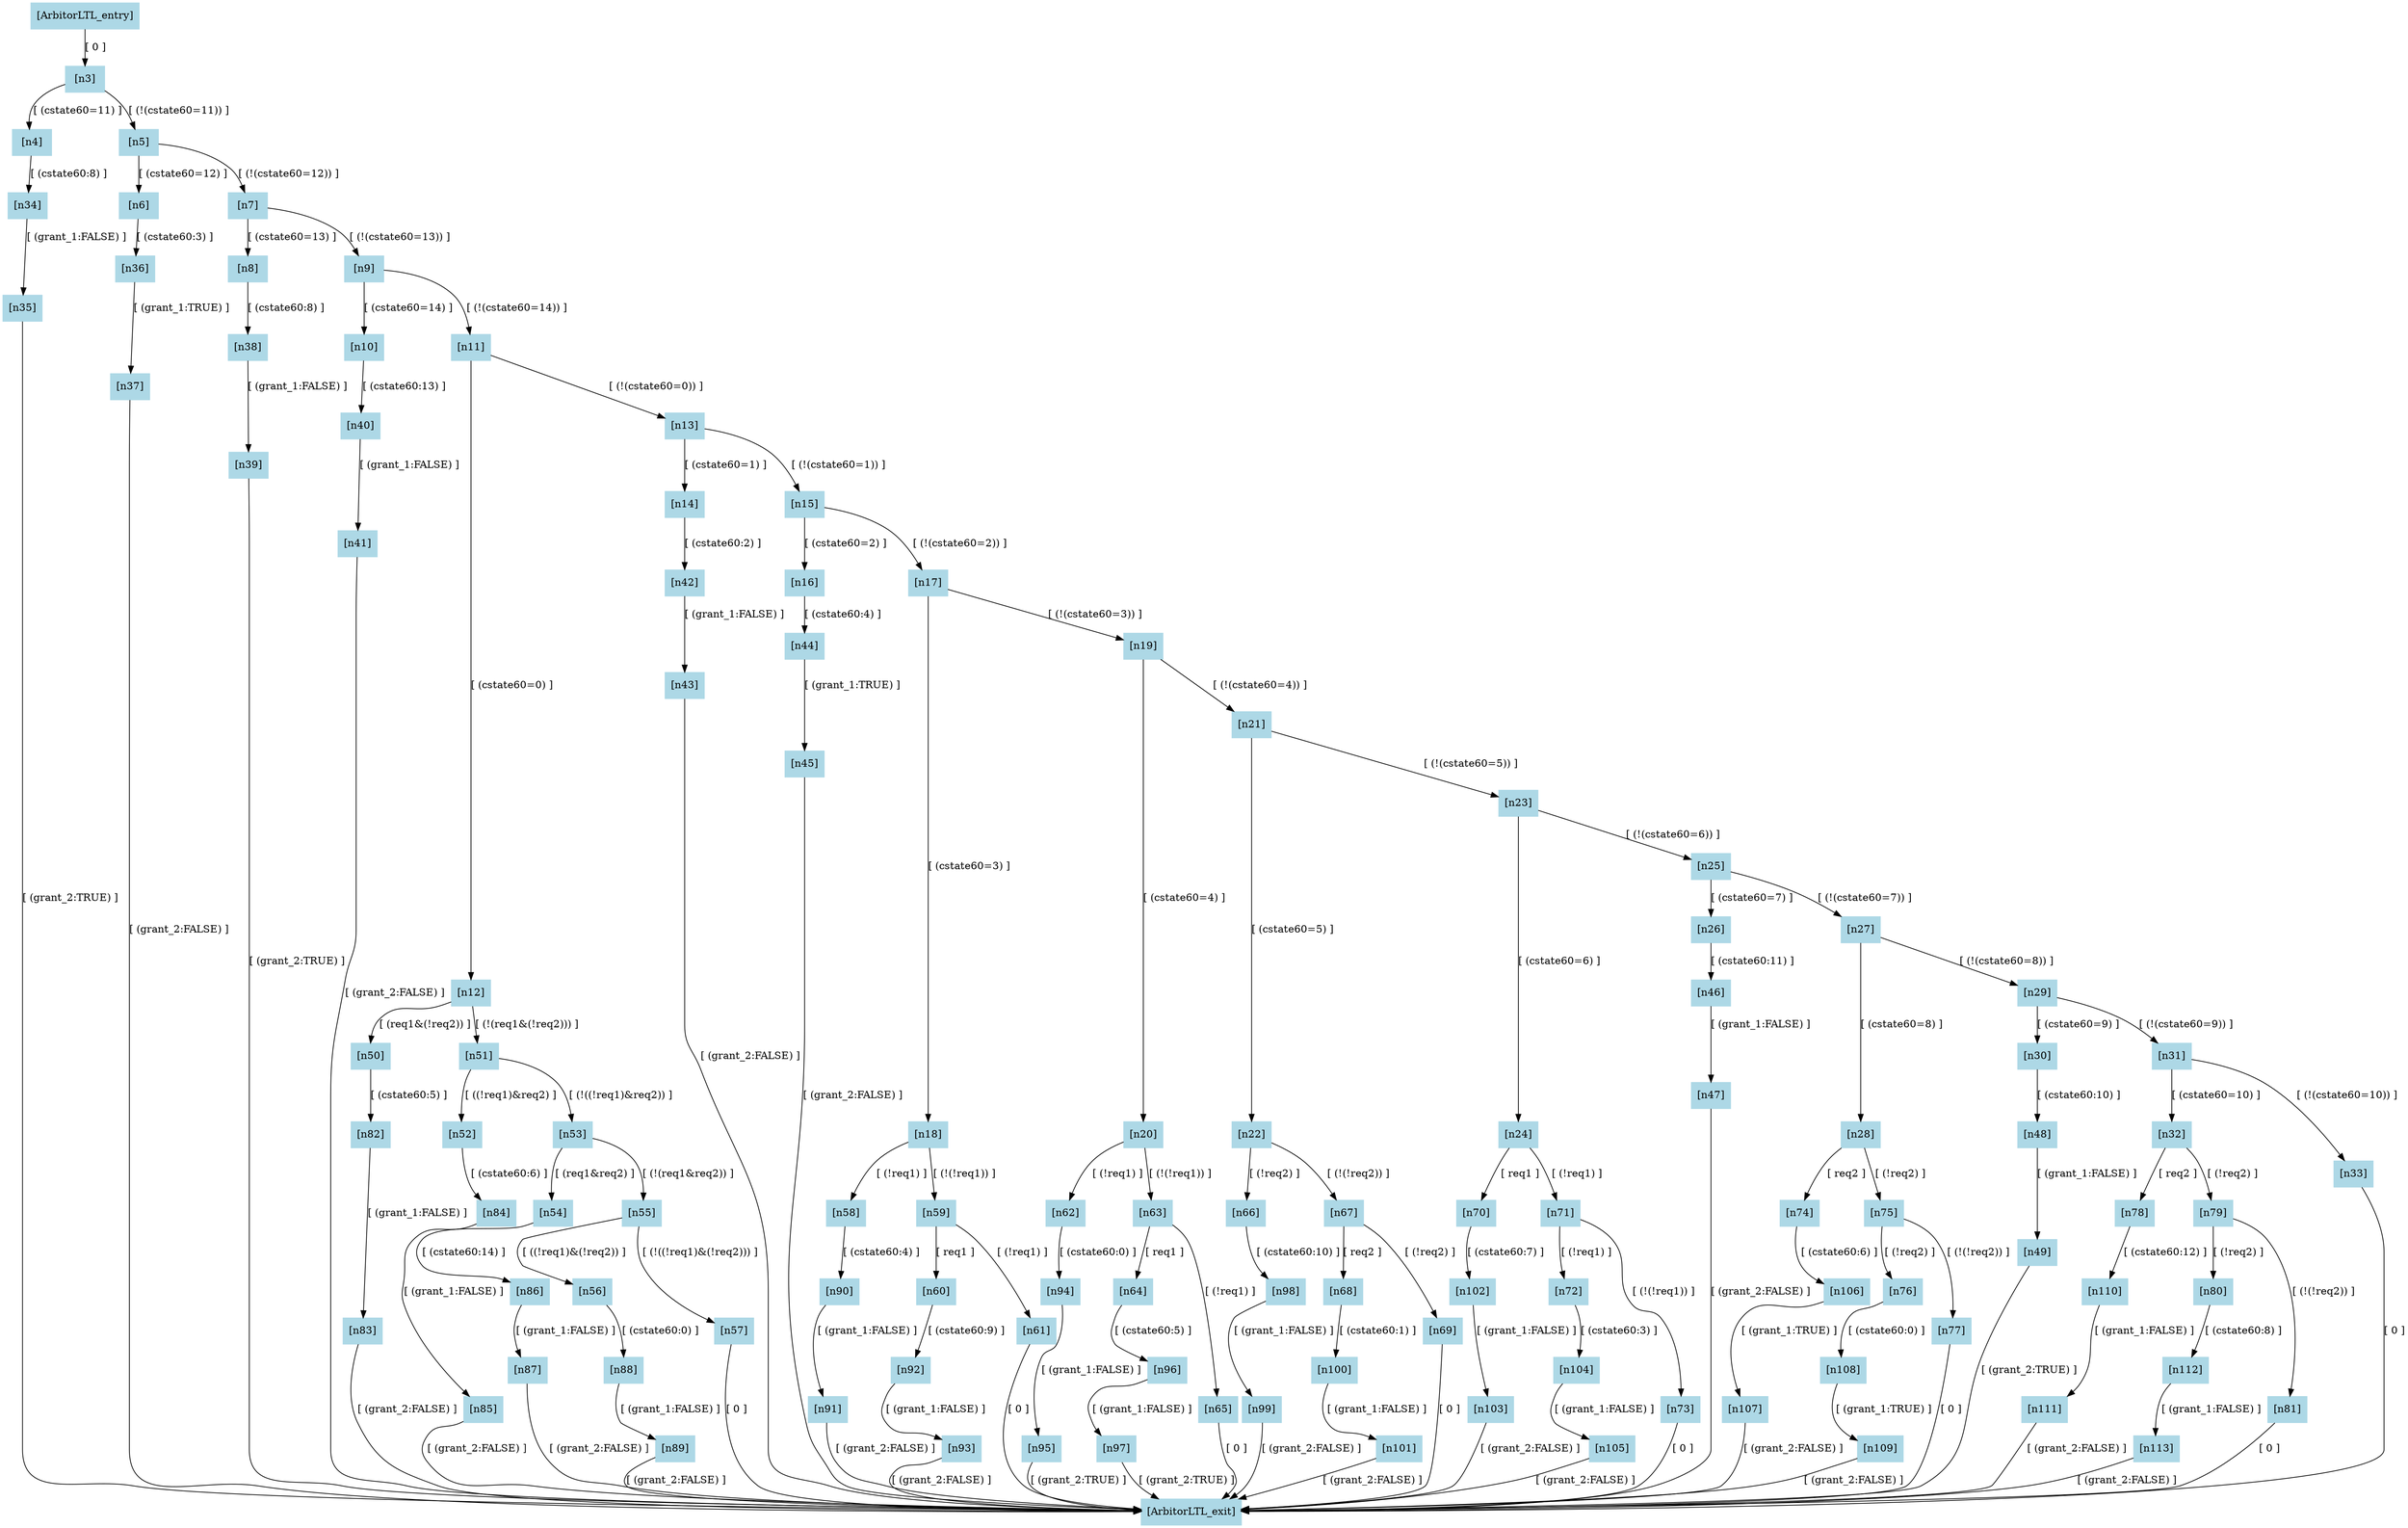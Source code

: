 digraph "ArbitorLTL" {
"[ArbitorLTL_entry]" [label="[ArbitorLTL_entry]", color=lightblue,style=filled,shape=box]
"[n3]" [label="[n3]", color=lightblue,style=filled,shape=box]
"[n4]" [label="[n4]", color=lightblue,style=filled,shape=box]
"[n5]" [label="[n5]", color=lightblue,style=filled,shape=box]
"[n6]" [label="[n6]", color=lightblue,style=filled,shape=box]
"[n7]" [label="[n7]", color=lightblue,style=filled,shape=box]
"[n8]" [label="[n8]", color=lightblue,style=filled,shape=box]
"[n9]" [label="[n9]", color=lightblue,style=filled,shape=box]
"[n10]" [label="[n10]", color=lightblue,style=filled,shape=box]
"[n11]" [label="[n11]", color=lightblue,style=filled,shape=box]
"[n12]" [label="[n12]", color=lightblue,style=filled,shape=box]
"[n13]" [label="[n13]", color=lightblue,style=filled,shape=box]
"[n14]" [label="[n14]", color=lightblue,style=filled,shape=box]
"[n15]" [label="[n15]", color=lightblue,style=filled,shape=box]
"[n16]" [label="[n16]", color=lightblue,style=filled,shape=box]
"[n17]" [label="[n17]", color=lightblue,style=filled,shape=box]
"[n18]" [label="[n18]", color=lightblue,style=filled,shape=box]
"[n19]" [label="[n19]", color=lightblue,style=filled,shape=box]
"[n20]" [label="[n20]", color=lightblue,style=filled,shape=box]
"[n21]" [label="[n21]", color=lightblue,style=filled,shape=box]
"[n22]" [label="[n22]", color=lightblue,style=filled,shape=box]
"[n23]" [label="[n23]", color=lightblue,style=filled,shape=box]
"[n24]" [label="[n24]", color=lightblue,style=filled,shape=box]
"[n25]" [label="[n25]", color=lightblue,style=filled,shape=box]
"[n26]" [label="[n26]", color=lightblue,style=filled,shape=box]
"[n27]" [label="[n27]", color=lightblue,style=filled,shape=box]
"[n28]" [label="[n28]", color=lightblue,style=filled,shape=box]
"[n29]" [label="[n29]", color=lightblue,style=filled,shape=box]
"[n30]" [label="[n30]", color=lightblue,style=filled,shape=box]
"[n31]" [label="[n31]", color=lightblue,style=filled,shape=box]
"[n32]" [label="[n32]", color=lightblue,style=filled,shape=box]
"[n33]" [label="[n33]", color=lightblue,style=filled,shape=box]
"[n34]" [label="[n34]", color=lightblue,style=filled,shape=box]
"[n35]" [label="[n35]", color=lightblue,style=filled,shape=box]
"[n36]" [label="[n36]", color=lightblue,style=filled,shape=box]
"[n37]" [label="[n37]", color=lightblue,style=filled,shape=box]
"[n38]" [label="[n38]", color=lightblue,style=filled,shape=box]
"[n39]" [label="[n39]", color=lightblue,style=filled,shape=box]
"[n40]" [label="[n40]", color=lightblue,style=filled,shape=box]
"[n41]" [label="[n41]", color=lightblue,style=filled,shape=box]
"[n42]" [label="[n42]", color=lightblue,style=filled,shape=box]
"[n43]" [label="[n43]", color=lightblue,style=filled,shape=box]
"[n44]" [label="[n44]", color=lightblue,style=filled,shape=box]
"[n45]" [label="[n45]", color=lightblue,style=filled,shape=box]
"[n46]" [label="[n46]", color=lightblue,style=filled,shape=box]
"[n47]" [label="[n47]", color=lightblue,style=filled,shape=box]
"[n48]" [label="[n48]", color=lightblue,style=filled,shape=box]
"[n49]" [label="[n49]", color=lightblue,style=filled,shape=box]
"[n50]" [label="[n50]", color=lightblue,style=filled,shape=box]
"[n51]" [label="[n51]", color=lightblue,style=filled,shape=box]
"[n52]" [label="[n52]", color=lightblue,style=filled,shape=box]
"[n53]" [label="[n53]", color=lightblue,style=filled,shape=box]
"[n54]" [label="[n54]", color=lightblue,style=filled,shape=box]
"[n55]" [label="[n55]", color=lightblue,style=filled,shape=box]
"[n56]" [label="[n56]", color=lightblue,style=filled,shape=box]
"[n57]" [label="[n57]", color=lightblue,style=filled,shape=box]
"[n58]" [label="[n58]", color=lightblue,style=filled,shape=box]
"[n59]" [label="[n59]", color=lightblue,style=filled,shape=box]
"[n60]" [label="[n60]", color=lightblue,style=filled,shape=box]
"[n61]" [label="[n61]", color=lightblue,style=filled,shape=box]
"[n62]" [label="[n62]", color=lightblue,style=filled,shape=box]
"[n63]" [label="[n63]", color=lightblue,style=filled,shape=box]
"[n64]" [label="[n64]", color=lightblue,style=filled,shape=box]
"[n65]" [label="[n65]", color=lightblue,style=filled,shape=box]
"[n66]" [label="[n66]", color=lightblue,style=filled,shape=box]
"[n67]" [label="[n67]", color=lightblue,style=filled,shape=box]
"[n68]" [label="[n68]", color=lightblue,style=filled,shape=box]
"[n69]" [label="[n69]", color=lightblue,style=filled,shape=box]
"[n70]" [label="[n70]", color=lightblue,style=filled,shape=box]
"[n71]" [label="[n71]", color=lightblue,style=filled,shape=box]
"[n72]" [label="[n72]", color=lightblue,style=filled,shape=box]
"[n73]" [label="[n73]", color=lightblue,style=filled,shape=box]
"[n74]" [label="[n74]", color=lightblue,style=filled,shape=box]
"[n75]" [label="[n75]", color=lightblue,style=filled,shape=box]
"[n76]" [label="[n76]", color=lightblue,style=filled,shape=box]
"[n77]" [label="[n77]", color=lightblue,style=filled,shape=box]
"[n78]" [label="[n78]", color=lightblue,style=filled,shape=box]
"[n79]" [label="[n79]", color=lightblue,style=filled,shape=box]
"[n80]" [label="[n80]", color=lightblue,style=filled,shape=box]
"[n81]" [label="[n81]", color=lightblue,style=filled,shape=box]
"[n82]" [label="[n82]", color=lightblue,style=filled,shape=box]
"[n83]" [label="[n83]", color=lightblue,style=filled,shape=box]
"[n84]" [label="[n84]", color=lightblue,style=filled,shape=box]
"[n85]" [label="[n85]", color=lightblue,style=filled,shape=box]
"[n86]" [label="[n86]", color=lightblue,style=filled,shape=box]
"[n87]" [label="[n87]", color=lightblue,style=filled,shape=box]
"[n88]" [label="[n88]", color=lightblue,style=filled,shape=box]
"[n89]" [label="[n89]", color=lightblue,style=filled,shape=box]
"[n90]" [label="[n90]", color=lightblue,style=filled,shape=box]
"[n91]" [label="[n91]", color=lightblue,style=filled,shape=box]
"[n92]" [label="[n92]", color=lightblue,style=filled,shape=box]
"[n93]" [label="[n93]", color=lightblue,style=filled,shape=box]
"[n94]" [label="[n94]", color=lightblue,style=filled,shape=box]
"[n95]" [label="[n95]", color=lightblue,style=filled,shape=box]
"[n96]" [label="[n96]", color=lightblue,style=filled,shape=box]
"[n97]" [label="[n97]", color=lightblue,style=filled,shape=box]
"[n98]" [label="[n98]", color=lightblue,style=filled,shape=box]
"[n99]" [label="[n99]", color=lightblue,style=filled,shape=box]
"[n100]" [label="[n100]", color=lightblue,style=filled,shape=box]
"[n101]" [label="[n101]", color=lightblue,style=filled,shape=box]
"[n102]" [label="[n102]", color=lightblue,style=filled,shape=box]
"[n103]" [label="[n103]", color=lightblue,style=filled,shape=box]
"[n104]" [label="[n104]", color=lightblue,style=filled,shape=box]
"[n105]" [label="[n105]", color=lightblue,style=filled,shape=box]
"[n106]" [label="[n106]", color=lightblue,style=filled,shape=box]
"[n107]" [label="[n107]", color=lightblue,style=filled,shape=box]
"[n108]" [label="[n108]", color=lightblue,style=filled,shape=box]
"[n109]" [label="[n109]", color=lightblue,style=filled,shape=box]
"[n110]" [label="[n110]", color=lightblue,style=filled,shape=box]
"[n111]" [label="[n111]", color=lightblue,style=filled,shape=box]
"[n112]" [label="[n112]", color=lightblue,style=filled,shape=box]
"[n113]" [label="[n113]", color=lightblue,style=filled,shape=box]
"[ArbitorLTL_exit]" [label="[ArbitorLTL_exit]", color=lightblue,style=filled,shape=box]
"[ArbitorLTL_entry]" -> "[n3]" [label="[ 0 ]",color=black]
"[n3]" -> "[n4]" [label="[ (cstate60=11) ]",color=black]
"[n3]" -> "[n5]" [label="[ (!(cstate60=11)) ]",color=black]
"[n5]" -> "[n6]" [label="[ (cstate60=12) ]",color=black]
"[n5]" -> "[n7]" [label="[ (!(cstate60=12)) ]",color=black]
"[n7]" -> "[n8]" [label="[ (cstate60=13) ]",color=black]
"[n7]" -> "[n9]" [label="[ (!(cstate60=13)) ]",color=black]
"[n9]" -> "[n10]" [label="[ (cstate60=14) ]",color=black]
"[n9]" -> "[n11]" [label="[ (!(cstate60=14)) ]",color=black]
"[n11]" -> "[n12]" [label="[ (cstate60=0) ]",color=black]
"[n11]" -> "[n13]" [label="[ (!(cstate60=0)) ]",color=black]
"[n13]" -> "[n14]" [label="[ (cstate60=1) ]",color=black]
"[n13]" -> "[n15]" [label="[ (!(cstate60=1)) ]",color=black]
"[n15]" -> "[n16]" [label="[ (cstate60=2) ]",color=black]
"[n15]" -> "[n17]" [label="[ (!(cstate60=2)) ]",color=black]
"[n17]" -> "[n18]" [label="[ (cstate60=3) ]",color=black]
"[n17]" -> "[n19]" [label="[ (!(cstate60=3)) ]",color=black]
"[n19]" -> "[n20]" [label="[ (cstate60=4) ]",color=black]
"[n19]" -> "[n21]" [label="[ (!(cstate60=4)) ]",color=black]
"[n21]" -> "[n22]" [label="[ (cstate60=5) ]",color=black]
"[n21]" -> "[n23]" [label="[ (!(cstate60=5)) ]",color=black]
"[n23]" -> "[n24]" [label="[ (cstate60=6) ]",color=black]
"[n23]" -> "[n25]" [label="[ (!(cstate60=6)) ]",color=black]
"[n25]" -> "[n26]" [label="[ (cstate60=7) ]",color=black]
"[n25]" -> "[n27]" [label="[ (!(cstate60=7)) ]",color=black]
"[n27]" -> "[n28]" [label="[ (cstate60=8) ]",color=black]
"[n27]" -> "[n29]" [label="[ (!(cstate60=8)) ]",color=black]
"[n29]" -> "[n30]" [label="[ (cstate60=9) ]",color=black]
"[n29]" -> "[n31]" [label="[ (!(cstate60=9)) ]",color=black]
"[n31]" -> "[n32]" [label="[ (cstate60=10) ]",color=black]
"[n31]" -> "[n33]" [label="[ (!(cstate60=10)) ]",color=black]
"[n33]" -> "[ArbitorLTL_exit]" [label="[ 0 ]",color=black]
"[n4]" -> "[n34]" [label="[ (cstate60:8) ]",color=black]
"[n34]" -> "[n35]" [label="[ (grant_1:FALSE) ]",color=black]
"[n35]" -> "[ArbitorLTL_exit]" [label="[ (grant_2:TRUE) ]",color=black]
"[n6]" -> "[n36]" [label="[ (cstate60:3) ]",color=black]
"[n36]" -> "[n37]" [label="[ (grant_1:TRUE) ]",color=black]
"[n37]" -> "[ArbitorLTL_exit]" [label="[ (grant_2:FALSE) ]",color=black]
"[n8]" -> "[n38]" [label="[ (cstate60:8) ]",color=black]
"[n38]" -> "[n39]" [label="[ (grant_1:FALSE) ]",color=black]
"[n39]" -> "[ArbitorLTL_exit]" [label="[ (grant_2:TRUE) ]",color=black]
"[n10]" -> "[n40]" [label="[ (cstate60:13) ]",color=black]
"[n40]" -> "[n41]" [label="[ (grant_1:FALSE) ]",color=black]
"[n41]" -> "[ArbitorLTL_exit]" [label="[ (grant_2:FALSE) ]",color=black]
"[n14]" -> "[n42]" [label="[ (cstate60:2) ]",color=black]
"[n42]" -> "[n43]" [label="[ (grant_1:FALSE) ]",color=black]
"[n43]" -> "[ArbitorLTL_exit]" [label="[ (grant_2:FALSE) ]",color=black]
"[n16]" -> "[n44]" [label="[ (cstate60:4) ]",color=black]
"[n44]" -> "[n45]" [label="[ (grant_1:TRUE) ]",color=black]
"[n45]" -> "[ArbitorLTL_exit]" [label="[ (grant_2:FALSE) ]",color=black]
"[n26]" -> "[n46]" [label="[ (cstate60:11) ]",color=black]
"[n46]" -> "[n47]" [label="[ (grant_1:FALSE) ]",color=black]
"[n47]" -> "[ArbitorLTL_exit]" [label="[ (grant_2:FALSE) ]",color=black]
"[n30]" -> "[n48]" [label="[ (cstate60:10) ]",color=black]
"[n48]" -> "[n49]" [label="[ (grant_1:FALSE) ]",color=black]
"[n49]" -> "[ArbitorLTL_exit]" [label="[ (grant_2:TRUE) ]",color=black]
"[n12]" -> "[n50]" [label="[ (req1&(!req2)) ]",color=black]
"[n12]" -> "[n51]" [label="[ (!(req1&(!req2))) ]",color=black]
"[n51]" -> "[n52]" [label="[ ((!req1)&req2) ]",color=black]
"[n51]" -> "[n53]" [label="[ (!((!req1)&req2)) ]",color=black]
"[n53]" -> "[n54]" [label="[ (req1&req2) ]",color=black]
"[n53]" -> "[n55]" [label="[ (!(req1&req2)) ]",color=black]
"[n55]" -> "[n56]" [label="[ ((!req1)&(!req2)) ]",color=black]
"[n55]" -> "[n57]" [label="[ (!((!req1)&(!req2))) ]",color=black]
"[n57]" -> "[ArbitorLTL_exit]" [label="[ 0 ]",color=black]
"[n18]" -> "[n58]" [label="[ (!req1) ]",color=black]
"[n18]" -> "[n59]" [label="[ (!(!req1)) ]",color=black]
"[n59]" -> "[n60]" [label="[ req1 ]",color=black]
"[n59]" -> "[n61]" [label="[ (!req1) ]",color=black]
"[n61]" -> "[ArbitorLTL_exit]" [label="[ 0 ]",color=black]
"[n20]" -> "[n62]" [label="[ (!req1) ]",color=black]
"[n20]" -> "[n63]" [label="[ (!(!req1)) ]",color=black]
"[n63]" -> "[n64]" [label="[ req1 ]",color=black]
"[n63]" -> "[n65]" [label="[ (!req1) ]",color=black]
"[n65]" -> "[ArbitorLTL_exit]" [label="[ 0 ]",color=black]
"[n22]" -> "[n66]" [label="[ (!req2) ]",color=black]
"[n22]" -> "[n67]" [label="[ (!(!req2)) ]",color=black]
"[n67]" -> "[n68]" [label="[ req2 ]",color=black]
"[n67]" -> "[n69]" [label="[ (!req2) ]",color=black]
"[n69]" -> "[ArbitorLTL_exit]" [label="[ 0 ]",color=black]
"[n24]" -> "[n70]" [label="[ req1 ]",color=black]
"[n24]" -> "[n71]" [label="[ (!req1) ]",color=black]
"[n71]" -> "[n72]" [label="[ (!req1) ]",color=black]
"[n71]" -> "[n73]" [label="[ (!(!req1)) ]",color=black]
"[n73]" -> "[ArbitorLTL_exit]" [label="[ 0 ]",color=black]
"[n28]" -> "[n74]" [label="[ req2 ]",color=black]
"[n28]" -> "[n75]" [label="[ (!req2) ]",color=black]
"[n75]" -> "[n76]" [label="[ (!req2) ]",color=black]
"[n75]" -> "[n77]" [label="[ (!(!req2)) ]",color=black]
"[n77]" -> "[ArbitorLTL_exit]" [label="[ 0 ]",color=black]
"[n32]" -> "[n78]" [label="[ req2 ]",color=black]
"[n32]" -> "[n79]" [label="[ (!req2) ]",color=black]
"[n79]" -> "[n80]" [label="[ (!req2) ]",color=black]
"[n79]" -> "[n81]" [label="[ (!(!req2)) ]",color=black]
"[n81]" -> "[ArbitorLTL_exit]" [label="[ 0 ]",color=black]
"[n50]" -> "[n82]" [label="[ (cstate60:5) ]",color=black]
"[n82]" -> "[n83]" [label="[ (grant_1:FALSE) ]",color=black]
"[n83]" -> "[ArbitorLTL_exit]" [label="[ (grant_2:FALSE) ]",color=black]
"[n52]" -> "[n84]" [label="[ (cstate60:6) ]",color=black]
"[n84]" -> "[n85]" [label="[ (grant_1:FALSE) ]",color=black]
"[n85]" -> "[ArbitorLTL_exit]" [label="[ (grant_2:FALSE) ]",color=black]
"[n54]" -> "[n86]" [label="[ (cstate60:14) ]",color=black]
"[n86]" -> "[n87]" [label="[ (grant_1:FALSE) ]",color=black]
"[n87]" -> "[ArbitorLTL_exit]" [label="[ (grant_2:FALSE) ]",color=black]
"[n56]" -> "[n88]" [label="[ (cstate60:0) ]",color=black]
"[n88]" -> "[n89]" [label="[ (grant_1:FALSE) ]",color=black]
"[n89]" -> "[ArbitorLTL_exit]" [label="[ (grant_2:FALSE) ]",color=black]
"[n58]" -> "[n90]" [label="[ (cstate60:4) ]",color=black]
"[n90]" -> "[n91]" [label="[ (grant_1:FALSE) ]",color=black]
"[n91]" -> "[ArbitorLTL_exit]" [label="[ (grant_2:FALSE) ]",color=black]
"[n60]" -> "[n92]" [label="[ (cstate60:9) ]",color=black]
"[n92]" -> "[n93]" [label="[ (grant_1:FALSE) ]",color=black]
"[n93]" -> "[ArbitorLTL_exit]" [label="[ (grant_2:FALSE) ]",color=black]
"[n62]" -> "[n94]" [label="[ (cstate60:0) ]",color=black]
"[n94]" -> "[n95]" [label="[ (grant_1:FALSE) ]",color=black]
"[n95]" -> "[ArbitorLTL_exit]" [label="[ (grant_2:TRUE) ]",color=black]
"[n64]" -> "[n96]" [label="[ (cstate60:5) ]",color=black]
"[n96]" -> "[n97]" [label="[ (grant_1:FALSE) ]",color=black]
"[n97]" -> "[ArbitorLTL_exit]" [label="[ (grant_2:TRUE) ]",color=black]
"[n66]" -> "[n98]" [label="[ (cstate60:10) ]",color=black]
"[n98]" -> "[n99]" [label="[ (grant_1:FALSE) ]",color=black]
"[n99]" -> "[ArbitorLTL_exit]" [label="[ (grant_2:FALSE) ]",color=black]
"[n68]" -> "[n100]" [label="[ (cstate60:1) ]",color=black]
"[n100]" -> "[n101]" [label="[ (grant_1:FALSE) ]",color=black]
"[n101]" -> "[ArbitorLTL_exit]" [label="[ (grant_2:FALSE) ]",color=black]
"[n70]" -> "[n102]" [label="[ (cstate60:7) ]",color=black]
"[n102]" -> "[n103]" [label="[ (grant_1:FALSE) ]",color=black]
"[n103]" -> "[ArbitorLTL_exit]" [label="[ (grant_2:FALSE) ]",color=black]
"[n72]" -> "[n104]" [label="[ (cstate60:3) ]",color=black]
"[n104]" -> "[n105]" [label="[ (grant_1:FALSE) ]",color=black]
"[n105]" -> "[ArbitorLTL_exit]" [label="[ (grant_2:FALSE) ]",color=black]
"[n74]" -> "[n106]" [label="[ (cstate60:6) ]",color=black]
"[n106]" -> "[n107]" [label="[ (grant_1:TRUE) ]",color=black]
"[n107]" -> "[ArbitorLTL_exit]" [label="[ (grant_2:FALSE) ]",color=black]
"[n76]" -> "[n108]" [label="[ (cstate60:0) ]",color=black]
"[n108]" -> "[n109]" [label="[ (grant_1:TRUE) ]",color=black]
"[n109]" -> "[ArbitorLTL_exit]" [label="[ (grant_2:FALSE) ]",color=black]
"[n78]" -> "[n110]" [label="[ (cstate60:12) ]",color=black]
"[n110]" -> "[n111]" [label="[ (grant_1:FALSE) ]",color=black]
"[n111]" -> "[ArbitorLTL_exit]" [label="[ (grant_2:FALSE) ]",color=black]
"[n80]" -> "[n112]" [label="[ (cstate60:8) ]",color=black]
"[n112]" -> "[n113]" [label="[ (grant_1:FALSE) ]",color=black]
"[n113]" -> "[ArbitorLTL_exit]" [label="[ (grant_2:FALSE) ]",color=black]
}
